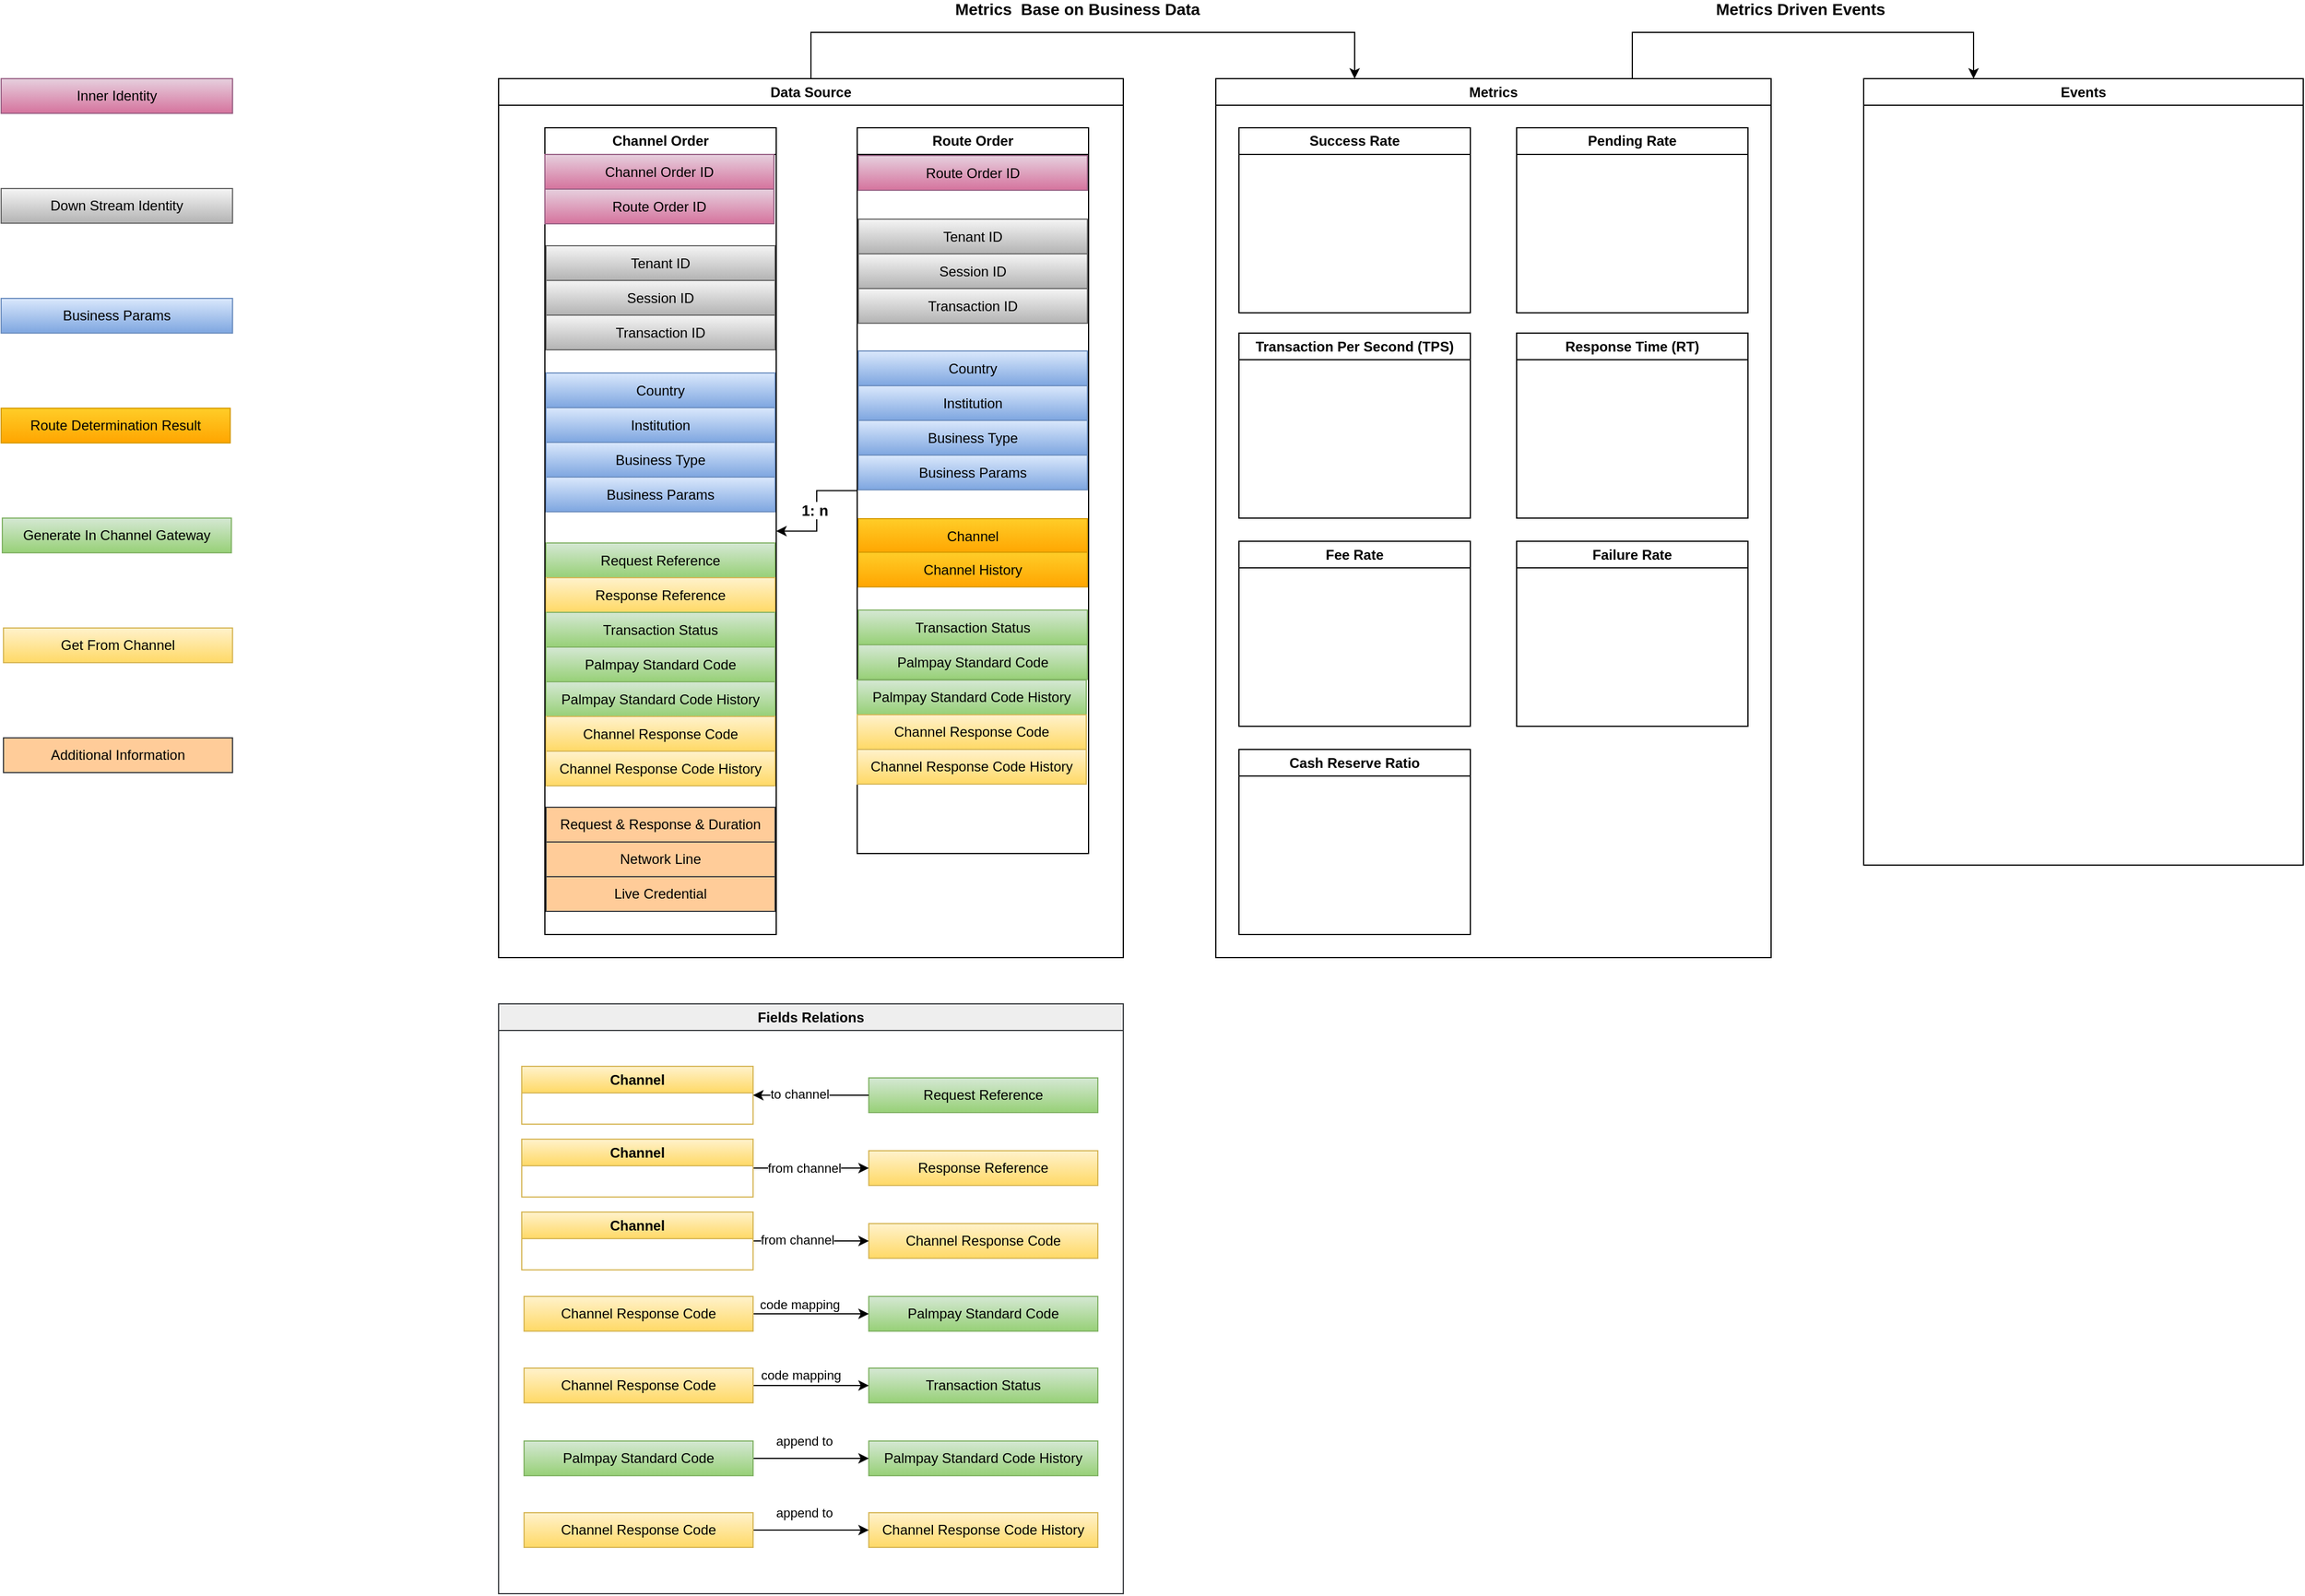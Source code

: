 <mxfile version="22.1.7" type="github">
  <diagram name="Page-1" id="mMLUF2c-9hiYjJC7ud2A">
    <mxGraphModel dx="3163" dy="832" grid="1" gridSize="10" guides="1" tooltips="1" connect="1" arrows="1" fold="1" page="1" pageScale="1" pageWidth="827" pageHeight="1169" math="0" shadow="0">
      <root>
        <mxCell id="0" />
        <mxCell id="1" parent="0" />
        <mxCell id="2wrgwD4EROoARU3xgVhD-43" value="Down Stream Identity" style="rounded=0;whiteSpace=wrap;html=1;fillColor=#f5f5f5;gradientColor=#b3b3b3;strokeColor=#666666;" vertex="1" parent="1">
          <mxGeometry x="-1010" y="175" width="200" height="30" as="geometry" />
        </mxCell>
        <mxCell id="2wrgwD4EROoARU3xgVhD-44" value="Inner Identity" style="rounded=0;whiteSpace=wrap;html=1;fillColor=#e6d0de;gradientColor=#d5739d;strokeColor=#996185;" vertex="1" parent="1">
          <mxGeometry x="-1010" y="80" width="200" height="30" as="geometry" />
        </mxCell>
        <mxCell id="2wrgwD4EROoARU3xgVhD-45" value="Business Params" style="rounded=0;whiteSpace=wrap;html=1;fillColor=#dae8fc;gradientColor=#7ea6e0;strokeColor=#6c8ebf;" vertex="1" parent="1">
          <mxGeometry x="-1010" y="270" width="200" height="30" as="geometry" />
        </mxCell>
        <mxCell id="2wrgwD4EROoARU3xgVhD-93" style="edgeStyle=orthogonalEdgeStyle;rounded=0;orthogonalLoop=1;jettySize=auto;html=1;entryX=0.25;entryY=0;entryDx=0;entryDy=0;exitX=0.5;exitY=0;exitDx=0;exitDy=0;" edge="1" parent="1" source="2wrgwD4EROoARU3xgVhD-46" target="2wrgwD4EROoARU3xgVhD-91">
          <mxGeometry relative="1" as="geometry">
            <Array as="points">
              <mxPoint x="-310" y="40" />
              <mxPoint x="160" y="40" />
            </Array>
          </mxGeometry>
        </mxCell>
        <mxCell id="2wrgwD4EROoARU3xgVhD-95" value="Metrics&amp;nbsp; Base on Business Data" style="edgeLabel;html=1;align=center;verticalAlign=middle;resizable=0;points=[];fontStyle=1;fontSize=14;" vertex="1" connectable="0" parent="2wrgwD4EROoARU3xgVhD-93">
          <mxGeometry x="-0.052" y="3" relative="1" as="geometry">
            <mxPoint x="9" y="-17" as="offset" />
          </mxGeometry>
        </mxCell>
        <mxCell id="2wrgwD4EROoARU3xgVhD-46" value="Data Source" style="swimlane;whiteSpace=wrap;html=1;" vertex="1" parent="1">
          <mxGeometry x="-580" y="80" width="540" height="760" as="geometry" />
        </mxCell>
        <mxCell id="2wrgwD4EROoARU3xgVhD-4" value="Route Order" style="swimlane;whiteSpace=wrap;html=1;" vertex="1" parent="2wrgwD4EROoARU3xgVhD-46">
          <mxGeometry x="310" y="42.5" width="200" height="627.5" as="geometry" />
        </mxCell>
        <mxCell id="2wrgwD4EROoARU3xgVhD-20" value="Palmpay Standard Code History" style="rounded=0;whiteSpace=wrap;html=1;fillColor=#d5e8d4;gradientColor=#97d077;strokeColor=#82b366;" vertex="1" parent="2wrgwD4EROoARU3xgVhD-4">
          <mxGeometry y="477.5" width="198" height="30" as="geometry" />
        </mxCell>
        <mxCell id="2wrgwD4EROoARU3xgVhD-17" value="Channel Response Code" style="rounded=0;whiteSpace=wrap;html=1;fillColor=#fff2cc;gradientColor=#ffd966;strokeColor=#d6b656;" vertex="1" parent="2wrgwD4EROoARU3xgVhD-4">
          <mxGeometry y="507.5" width="198" height="30" as="geometry" />
        </mxCell>
        <mxCell id="2wrgwD4EROoARU3xgVhD-21" value="Channel Response Code History" style="rounded=0;whiteSpace=wrap;html=1;fillColor=#fff2cc;gradientColor=#ffd966;strokeColor=#d6b656;" vertex="1" parent="2wrgwD4EROoARU3xgVhD-4">
          <mxGeometry y="537.5" width="198" height="30" as="geometry" />
        </mxCell>
        <mxCell id="2wrgwD4EROoARU3xgVhD-37" value="Route Order ID" style="rounded=0;whiteSpace=wrap;html=1;fillColor=#e6d0de;gradientColor=#d5739d;strokeColor=#996185;" vertex="1" parent="2wrgwD4EROoARU3xgVhD-4">
          <mxGeometry x="1" y="24" width="198" height="30" as="geometry" />
        </mxCell>
        <mxCell id="2wrgwD4EROoARU3xgVhD-8" value="Tenant ID" style="rounded=0;whiteSpace=wrap;html=1;fillColor=#f5f5f5;gradientColor=#b3b3b3;strokeColor=#666666;" vertex="1" parent="2wrgwD4EROoARU3xgVhD-4">
          <mxGeometry x="1" y="79" width="198" height="30" as="geometry" />
        </mxCell>
        <mxCell id="2wrgwD4EROoARU3xgVhD-9" value="Session ID" style="rounded=0;whiteSpace=wrap;html=1;fillColor=#f5f5f5;gradientColor=#b3b3b3;strokeColor=#666666;" vertex="1" parent="2wrgwD4EROoARU3xgVhD-4">
          <mxGeometry x="1" y="109" width="198" height="30" as="geometry" />
        </mxCell>
        <mxCell id="2wrgwD4EROoARU3xgVhD-12" value="Transaction ID" style="rounded=0;whiteSpace=wrap;html=1;fillColor=#f5f5f5;gradientColor=#b3b3b3;strokeColor=#666666;" vertex="1" parent="2wrgwD4EROoARU3xgVhD-4">
          <mxGeometry x="1" y="139" width="198" height="30" as="geometry" />
        </mxCell>
        <mxCell id="2wrgwD4EROoARU3xgVhD-10" value="Country" style="rounded=0;whiteSpace=wrap;html=1;fillColor=#dae8fc;gradientColor=#7ea6e0;strokeColor=#6c8ebf;" vertex="1" parent="2wrgwD4EROoARU3xgVhD-4">
          <mxGeometry x="1" y="193" width="198" height="30" as="geometry" />
        </mxCell>
        <mxCell id="2wrgwD4EROoARU3xgVhD-11" value="Institution" style="rounded=0;whiteSpace=wrap;html=1;fillColor=#dae8fc;gradientColor=#7ea6e0;strokeColor=#6c8ebf;" vertex="1" parent="2wrgwD4EROoARU3xgVhD-4">
          <mxGeometry x="1" y="223" width="198" height="30" as="geometry" />
        </mxCell>
        <mxCell id="2wrgwD4EROoARU3xgVhD-13" value="Business Type" style="rounded=0;whiteSpace=wrap;html=1;fillColor=#dae8fc;gradientColor=#7ea6e0;strokeColor=#6c8ebf;" vertex="1" parent="2wrgwD4EROoARU3xgVhD-4">
          <mxGeometry x="1" y="253" width="198" height="30" as="geometry" />
        </mxCell>
        <mxCell id="2wrgwD4EROoARU3xgVhD-28" value="Business Params" style="rounded=0;whiteSpace=wrap;html=1;fillColor=#dae8fc;gradientColor=#7ea6e0;strokeColor=#6c8ebf;" vertex="1" parent="2wrgwD4EROoARU3xgVhD-4">
          <mxGeometry x="1" y="283" width="198" height="30" as="geometry" />
        </mxCell>
        <mxCell id="2wrgwD4EROoARU3xgVhD-14" value="Channel" style="rounded=0;whiteSpace=wrap;html=1;fillColor=#ffcd28;gradientColor=#ffa500;strokeColor=#d79b00;" vertex="1" parent="2wrgwD4EROoARU3xgVhD-4">
          <mxGeometry x="1" y="338" width="198" height="30" as="geometry" />
        </mxCell>
        <mxCell id="2wrgwD4EROoARU3xgVhD-18" value="Channel History" style="rounded=0;whiteSpace=wrap;html=1;fillColor=#ffcd28;gradientColor=#ffa500;strokeColor=#d79b00;" vertex="1" parent="2wrgwD4EROoARU3xgVhD-4">
          <mxGeometry x="1" y="367" width="198" height="30" as="geometry" />
        </mxCell>
        <mxCell id="2wrgwD4EROoARU3xgVhD-15" value="Transaction Status" style="rounded=0;whiteSpace=wrap;html=1;fillColor=#d5e8d4;gradientColor=#97d077;strokeColor=#82b366;" vertex="1" parent="2wrgwD4EROoARU3xgVhD-4">
          <mxGeometry x="1" y="417" width="198" height="30" as="geometry" />
        </mxCell>
        <mxCell id="2wrgwD4EROoARU3xgVhD-16" value="Palmpay Standard Code" style="rounded=0;whiteSpace=wrap;html=1;fillColor=#d5e8d4;gradientColor=#97d077;strokeColor=#82b366;" vertex="1" parent="2wrgwD4EROoARU3xgVhD-4">
          <mxGeometry x="1" y="447" width="198" height="30" as="geometry" />
        </mxCell>
        <mxCell id="2wrgwD4EROoARU3xgVhD-5" value="Channel Order" style="swimlane;whiteSpace=wrap;html=1;" vertex="1" parent="2wrgwD4EROoARU3xgVhD-46">
          <mxGeometry x="40" y="42.5" width="200" height="697.5" as="geometry" />
        </mxCell>
        <mxCell id="2wrgwD4EROoARU3xgVhD-38" value="Channel Order ID" style="rounded=0;whiteSpace=wrap;html=1;fillColor=#e6d0de;gradientColor=#d5739d;strokeColor=#996185;" vertex="1" parent="2wrgwD4EROoARU3xgVhD-5">
          <mxGeometry y="23" width="198" height="30" as="geometry" />
        </mxCell>
        <mxCell id="2wrgwD4EROoARU3xgVhD-40" value="Route Order ID" style="rounded=0;whiteSpace=wrap;html=1;fillColor=#e6d0de;gradientColor=#d5739d;strokeColor=#996185;" vertex="1" parent="2wrgwD4EROoARU3xgVhD-5">
          <mxGeometry y="53" width="198" height="30" as="geometry" />
        </mxCell>
        <mxCell id="2wrgwD4EROoARU3xgVhD-22" value="Tenant ID" style="rounded=0;whiteSpace=wrap;html=1;fillColor=#f5f5f5;gradientColor=#b3b3b3;strokeColor=#666666;" vertex="1" parent="2wrgwD4EROoARU3xgVhD-5">
          <mxGeometry x="1" y="102" width="198" height="30" as="geometry" />
        </mxCell>
        <mxCell id="2wrgwD4EROoARU3xgVhD-23" value="Session ID" style="rounded=0;whiteSpace=wrap;html=1;fillColor=#f5f5f5;gradientColor=#b3b3b3;strokeColor=#666666;" vertex="1" parent="2wrgwD4EROoARU3xgVhD-5">
          <mxGeometry x="1" y="132" width="198" height="30" as="geometry" />
        </mxCell>
        <mxCell id="2wrgwD4EROoARU3xgVhD-26" value="Transaction ID" style="rounded=0;whiteSpace=wrap;html=1;fillColor=#f5f5f5;gradientColor=#b3b3b3;strokeColor=#666666;" vertex="1" parent="2wrgwD4EROoARU3xgVhD-5">
          <mxGeometry x="1" y="162" width="198" height="30" as="geometry" />
        </mxCell>
        <mxCell id="2wrgwD4EROoARU3xgVhD-24" value="Country" style="rounded=0;whiteSpace=wrap;html=1;fillColor=#dae8fc;gradientColor=#7ea6e0;strokeColor=#6c8ebf;" vertex="1" parent="2wrgwD4EROoARU3xgVhD-5">
          <mxGeometry x="1" y="212" width="198" height="30" as="geometry" />
        </mxCell>
        <mxCell id="2wrgwD4EROoARU3xgVhD-25" value="Institution" style="rounded=0;whiteSpace=wrap;html=1;fillColor=#dae8fc;gradientColor=#7ea6e0;strokeColor=#6c8ebf;" vertex="1" parent="2wrgwD4EROoARU3xgVhD-5">
          <mxGeometry x="1" y="242" width="198" height="30" as="geometry" />
        </mxCell>
        <mxCell id="2wrgwD4EROoARU3xgVhD-27" value="Business Type" style="rounded=0;whiteSpace=wrap;html=1;fillColor=#dae8fc;gradientColor=#7ea6e0;strokeColor=#6c8ebf;" vertex="1" parent="2wrgwD4EROoARU3xgVhD-5">
          <mxGeometry x="1" y="272" width="198" height="30" as="geometry" />
        </mxCell>
        <mxCell id="2wrgwD4EROoARU3xgVhD-36" value="Business Params" style="rounded=0;whiteSpace=wrap;html=1;fillColor=#dae8fc;gradientColor=#7ea6e0;strokeColor=#6c8ebf;" vertex="1" parent="2wrgwD4EROoARU3xgVhD-5">
          <mxGeometry x="1" y="302" width="198" height="30" as="geometry" />
        </mxCell>
        <mxCell id="2wrgwD4EROoARU3xgVhD-41" value="Request Reference" style="rounded=0;whiteSpace=wrap;html=1;fillColor=#d5e8d4;gradientColor=#97d077;strokeColor=#82b366;" vertex="1" parent="2wrgwD4EROoARU3xgVhD-5">
          <mxGeometry x="1" y="359" width="198" height="30" as="geometry" />
        </mxCell>
        <mxCell id="2wrgwD4EROoARU3xgVhD-42" value="Response Reference" style="rounded=0;whiteSpace=wrap;html=1;fillColor=#fff2cc;gradientColor=#ffd966;strokeColor=#d6b656;" vertex="1" parent="2wrgwD4EROoARU3xgVhD-5">
          <mxGeometry x="1" y="389" width="198" height="30" as="geometry" />
        </mxCell>
        <mxCell id="2wrgwD4EROoARU3xgVhD-32" value="Transaction Status" style="rounded=0;whiteSpace=wrap;html=1;fillColor=#d5e8d4;gradientColor=#97d077;strokeColor=#82b366;" vertex="1" parent="2wrgwD4EROoARU3xgVhD-5">
          <mxGeometry x="1" y="419" width="198" height="30" as="geometry" />
        </mxCell>
        <mxCell id="2wrgwD4EROoARU3xgVhD-33" value="Palmpay Standard Code" style="rounded=0;whiteSpace=wrap;html=1;fillColor=#d5e8d4;gradientColor=#97d077;strokeColor=#82b366;" vertex="1" parent="2wrgwD4EROoARU3xgVhD-5">
          <mxGeometry x="1" y="449" width="198" height="30" as="geometry" />
        </mxCell>
        <mxCell id="2wrgwD4EROoARU3xgVhD-87" value="Palmpay Standard Code History" style="rounded=0;whiteSpace=wrap;html=1;fillColor=#d5e8d4;gradientColor=#97d077;strokeColor=#82b366;" vertex="1" parent="2wrgwD4EROoARU3xgVhD-5">
          <mxGeometry x="1" y="479" width="198" height="30" as="geometry" />
        </mxCell>
        <mxCell id="2wrgwD4EROoARU3xgVhD-34" value="Channel Response Code" style="rounded=0;whiteSpace=wrap;html=1;fillColor=#fff2cc;gradientColor=#ffd966;strokeColor=#d6b656;" vertex="1" parent="2wrgwD4EROoARU3xgVhD-5">
          <mxGeometry x="1" y="509" width="198" height="30" as="geometry" />
        </mxCell>
        <mxCell id="2wrgwD4EROoARU3xgVhD-31" value="Channel Response Code History" style="rounded=0;whiteSpace=wrap;html=1;fillColor=#fff2cc;gradientColor=#ffd966;strokeColor=#d6b656;" vertex="1" parent="2wrgwD4EROoARU3xgVhD-5">
          <mxGeometry x="1" y="539" width="198" height="30" as="geometry" />
        </mxCell>
        <mxCell id="2wrgwD4EROoARU3xgVhD-118" value="Request &amp;amp; Response &amp;amp; Duration" style="rounded=0;whiteSpace=wrap;html=1;fillColor=#ffcc99;strokeColor=#36393d;" vertex="1" parent="2wrgwD4EROoARU3xgVhD-5">
          <mxGeometry x="1" y="587.5" width="198" height="30" as="geometry" />
        </mxCell>
        <mxCell id="2wrgwD4EROoARU3xgVhD-119" value="Network Line" style="rounded=0;whiteSpace=wrap;html=1;fillColor=#ffcc99;strokeColor=#36393d;" vertex="1" parent="2wrgwD4EROoARU3xgVhD-5">
          <mxGeometry x="1" y="617.5" width="198" height="30" as="geometry" />
        </mxCell>
        <mxCell id="2wrgwD4EROoARU3xgVhD-139" value="Live Credential" style="rounded=0;whiteSpace=wrap;html=1;fillColor=#ffcc99;strokeColor=#36393d;" vertex="1" parent="2wrgwD4EROoARU3xgVhD-5">
          <mxGeometry x="1" y="647.5" width="198" height="30" as="geometry" />
        </mxCell>
        <mxCell id="2wrgwD4EROoARU3xgVhD-6" style="edgeStyle=orthogonalEdgeStyle;rounded=0;orthogonalLoop=1;jettySize=auto;html=1;entryX=1;entryY=0.5;entryDx=0;entryDy=0;" edge="1" parent="2wrgwD4EROoARU3xgVhD-46" source="2wrgwD4EROoARU3xgVhD-4" target="2wrgwD4EROoARU3xgVhD-5">
          <mxGeometry relative="1" as="geometry" />
        </mxCell>
        <mxCell id="2wrgwD4EROoARU3xgVhD-7" value="1: n" style="edgeLabel;html=1;align=center;verticalAlign=middle;resizable=0;points=[];fontStyle=1;fontSize=13;" vertex="1" connectable="0" parent="2wrgwD4EROoARU3xgVhD-6">
          <mxGeometry x="-0.032" y="-2" relative="1" as="geometry">
            <mxPoint as="offset" />
          </mxGeometry>
        </mxCell>
        <mxCell id="2wrgwD4EROoARU3xgVhD-85" value="Fields Relations" style="swimlane;whiteSpace=wrap;html=1;fillColor=#eeeeee;strokeColor=#36393d;" vertex="1" parent="1">
          <mxGeometry x="-580" y="880" width="540" height="510" as="geometry" />
        </mxCell>
        <mxCell id="2wrgwD4EROoARU3xgVhD-53" value="Palmpay Standard Code History" style="rounded=0;whiteSpace=wrap;html=1;fillColor=#d5e8d4;gradientColor=#97d077;strokeColor=#82b366;" vertex="1" parent="2wrgwD4EROoARU3xgVhD-85">
          <mxGeometry x="320" y="378" width="198" height="30" as="geometry" />
        </mxCell>
        <mxCell id="2wrgwD4EROoARU3xgVhD-55" value="Channel Response Code History" style="rounded=0;whiteSpace=wrap;html=1;fillColor=#fff2cc;gradientColor=#ffd966;strokeColor=#d6b656;" vertex="1" parent="2wrgwD4EROoARU3xgVhD-85">
          <mxGeometry x="320" y="440" width="198" height="30" as="geometry" />
        </mxCell>
        <mxCell id="2wrgwD4EROoARU3xgVhD-56" value="Transaction Status" style="rounded=0;whiteSpace=wrap;html=1;fillColor=#d5e8d4;gradientColor=#97d077;strokeColor=#82b366;" vertex="1" parent="2wrgwD4EROoARU3xgVhD-85">
          <mxGeometry x="320" y="315" width="198" height="30" as="geometry" />
        </mxCell>
        <mxCell id="2wrgwD4EROoARU3xgVhD-57" value="Palmpay Standard Code" style="rounded=0;whiteSpace=wrap;html=1;fillColor=#d5e8d4;gradientColor=#97d077;strokeColor=#82b366;" vertex="1" parent="2wrgwD4EROoARU3xgVhD-85">
          <mxGeometry x="320" y="253" width="198" height="30" as="geometry" />
        </mxCell>
        <mxCell id="2wrgwD4EROoARU3xgVhD-58" value="Channel Response Code" style="rounded=0;whiteSpace=wrap;html=1;fillColor=#fff2cc;gradientColor=#ffd966;strokeColor=#d6b656;" vertex="1" parent="2wrgwD4EROoARU3xgVhD-85">
          <mxGeometry x="320" y="190" width="198" height="30" as="geometry" />
        </mxCell>
        <mxCell id="2wrgwD4EROoARU3xgVhD-59" value="Request Reference" style="rounded=0;whiteSpace=wrap;html=1;fillColor=#d5e8d4;gradientColor=#97d077;strokeColor=#82b366;" vertex="1" parent="2wrgwD4EROoARU3xgVhD-85">
          <mxGeometry x="320" y="64" width="198" height="30" as="geometry" />
        </mxCell>
        <mxCell id="2wrgwD4EROoARU3xgVhD-60" value="Response Reference" style="rounded=0;whiteSpace=wrap;html=1;fillColor=#fff2cc;gradientColor=#ffd966;strokeColor=#d6b656;" vertex="1" parent="2wrgwD4EROoARU3xgVhD-85">
          <mxGeometry x="320" y="127" width="198" height="30" as="geometry" />
        </mxCell>
        <mxCell id="2wrgwD4EROoARU3xgVhD-61" value="Channel" style="swimlane;whiteSpace=wrap;html=1;fillColor=#fff2cc;gradientColor=#ffd966;strokeColor=#d6b656;" vertex="1" parent="2wrgwD4EROoARU3xgVhD-85">
          <mxGeometry x="20" y="54" width="200" height="50" as="geometry" />
        </mxCell>
        <mxCell id="2wrgwD4EROoARU3xgVhD-62" style="edgeStyle=orthogonalEdgeStyle;rounded=0;orthogonalLoop=1;jettySize=auto;html=1;entryX=1;entryY=0.5;entryDx=0;entryDy=0;" edge="1" parent="2wrgwD4EROoARU3xgVhD-85" source="2wrgwD4EROoARU3xgVhD-59" target="2wrgwD4EROoARU3xgVhD-61">
          <mxGeometry relative="1" as="geometry" />
        </mxCell>
        <mxCell id="2wrgwD4EROoARU3xgVhD-67" value="to channel" style="edgeLabel;html=1;align=center;verticalAlign=middle;resizable=0;points=[];" vertex="1" connectable="0" parent="2wrgwD4EROoARU3xgVhD-62">
          <mxGeometry x="0.199" y="-1" relative="1" as="geometry">
            <mxPoint as="offset" />
          </mxGeometry>
        </mxCell>
        <mxCell id="2wrgwD4EROoARU3xgVhD-64" style="edgeStyle=orthogonalEdgeStyle;rounded=0;orthogonalLoop=1;jettySize=auto;html=1;entryX=0;entryY=0.5;entryDx=0;entryDy=0;" edge="1" parent="2wrgwD4EROoARU3xgVhD-85" source="2wrgwD4EROoARU3xgVhD-63" target="2wrgwD4EROoARU3xgVhD-60">
          <mxGeometry relative="1" as="geometry" />
        </mxCell>
        <mxCell id="2wrgwD4EROoARU3xgVhD-68" value="from channel" style="edgeLabel;html=1;align=center;verticalAlign=middle;resizable=0;points=[];" vertex="1" connectable="0" parent="2wrgwD4EROoARU3xgVhD-64">
          <mxGeometry x="-0.221" y="-2" relative="1" as="geometry">
            <mxPoint x="5" y="-2" as="offset" />
          </mxGeometry>
        </mxCell>
        <mxCell id="2wrgwD4EROoARU3xgVhD-63" value="Channel" style="swimlane;whiteSpace=wrap;html=1;fillColor=#fff2cc;gradientColor=#ffd966;strokeColor=#d6b656;" vertex="1" parent="2wrgwD4EROoARU3xgVhD-85">
          <mxGeometry x="20" y="117" width="200" height="50" as="geometry" />
        </mxCell>
        <mxCell id="2wrgwD4EROoARU3xgVhD-66" style="edgeStyle=orthogonalEdgeStyle;rounded=0;orthogonalLoop=1;jettySize=auto;html=1;entryX=0;entryY=0.5;entryDx=0;entryDy=0;" edge="1" parent="2wrgwD4EROoARU3xgVhD-85" source="2wrgwD4EROoARU3xgVhD-65" target="2wrgwD4EROoARU3xgVhD-58">
          <mxGeometry relative="1" as="geometry" />
        </mxCell>
        <mxCell id="2wrgwD4EROoARU3xgVhD-72" value="from channel" style="edgeLabel;html=1;align=center;verticalAlign=middle;resizable=0;points=[];" vertex="1" connectable="0" parent="2wrgwD4EROoARU3xgVhD-66">
          <mxGeometry x="-0.243" y="1" relative="1" as="geometry">
            <mxPoint as="offset" />
          </mxGeometry>
        </mxCell>
        <mxCell id="2wrgwD4EROoARU3xgVhD-65" value="Channel" style="swimlane;whiteSpace=wrap;html=1;fillColor=#fff2cc;gradientColor=#ffd966;strokeColor=#d6b656;" vertex="1" parent="2wrgwD4EROoARU3xgVhD-85">
          <mxGeometry x="20" y="180" width="200" height="50" as="geometry" />
        </mxCell>
        <mxCell id="2wrgwD4EROoARU3xgVhD-70" style="edgeStyle=orthogonalEdgeStyle;rounded=0;orthogonalLoop=1;jettySize=auto;html=1;entryX=0;entryY=0.5;entryDx=0;entryDy=0;" edge="1" parent="2wrgwD4EROoARU3xgVhD-85" source="2wrgwD4EROoARU3xgVhD-69" target="2wrgwD4EROoARU3xgVhD-57">
          <mxGeometry relative="1" as="geometry" />
        </mxCell>
        <mxCell id="2wrgwD4EROoARU3xgVhD-71" value="code mapping" style="edgeLabel;html=1;align=center;verticalAlign=middle;resizable=0;points=[];" vertex="1" connectable="0" parent="2wrgwD4EROoARU3xgVhD-70">
          <mxGeometry x="-0.199" y="-1" relative="1" as="geometry">
            <mxPoint y="-9" as="offset" />
          </mxGeometry>
        </mxCell>
        <mxCell id="2wrgwD4EROoARU3xgVhD-69" value="Channel Response Code" style="rounded=0;whiteSpace=wrap;html=1;fillColor=#fff2cc;gradientColor=#ffd966;strokeColor=#d6b656;" vertex="1" parent="2wrgwD4EROoARU3xgVhD-85">
          <mxGeometry x="22" y="253" width="198" height="30" as="geometry" />
        </mxCell>
        <mxCell id="2wrgwD4EROoARU3xgVhD-74" style="edgeStyle=orthogonalEdgeStyle;rounded=0;orthogonalLoop=1;jettySize=auto;html=1;entryX=0;entryY=0.5;entryDx=0;entryDy=0;" edge="1" parent="2wrgwD4EROoARU3xgVhD-85" source="2wrgwD4EROoARU3xgVhD-73" target="2wrgwD4EROoARU3xgVhD-56">
          <mxGeometry relative="1" as="geometry" />
        </mxCell>
        <mxCell id="2wrgwD4EROoARU3xgVhD-75" value="code mapping" style="edgeLabel;html=1;align=center;verticalAlign=middle;resizable=0;points=[];" vertex="1" connectable="0" parent="2wrgwD4EROoARU3xgVhD-74">
          <mxGeometry x="-0.166" y="2" relative="1" as="geometry">
            <mxPoint x="-1" y="-7" as="offset" />
          </mxGeometry>
        </mxCell>
        <mxCell id="2wrgwD4EROoARU3xgVhD-73" value="Channel Response Code" style="rounded=0;whiteSpace=wrap;html=1;fillColor=#fff2cc;gradientColor=#ffd966;strokeColor=#d6b656;" vertex="1" parent="2wrgwD4EROoARU3xgVhD-85">
          <mxGeometry x="22" y="315" width="198" height="30" as="geometry" />
        </mxCell>
        <mxCell id="2wrgwD4EROoARU3xgVhD-77" style="edgeStyle=orthogonalEdgeStyle;rounded=0;orthogonalLoop=1;jettySize=auto;html=1;entryX=0;entryY=0.5;entryDx=0;entryDy=0;" edge="1" parent="2wrgwD4EROoARU3xgVhD-85" source="2wrgwD4EROoARU3xgVhD-76" target="2wrgwD4EROoARU3xgVhD-53">
          <mxGeometry relative="1" as="geometry" />
        </mxCell>
        <mxCell id="2wrgwD4EROoARU3xgVhD-78" value="append to" style="edgeLabel;html=1;align=center;verticalAlign=middle;resizable=0;points=[];" vertex="1" connectable="0" parent="2wrgwD4EROoARU3xgVhD-77">
          <mxGeometry x="-0.221" y="-1" relative="1" as="geometry">
            <mxPoint x="5" y="-16" as="offset" />
          </mxGeometry>
        </mxCell>
        <mxCell id="2wrgwD4EROoARU3xgVhD-76" value="Palmpay Standard Code" style="rounded=0;whiteSpace=wrap;html=1;fillColor=#d5e8d4;gradientColor=#97d077;strokeColor=#82b366;" vertex="1" parent="2wrgwD4EROoARU3xgVhD-85">
          <mxGeometry x="22" y="378" width="198" height="30" as="geometry" />
        </mxCell>
        <mxCell id="2wrgwD4EROoARU3xgVhD-83" style="edgeStyle=orthogonalEdgeStyle;rounded=0;orthogonalLoop=1;jettySize=auto;html=1;entryX=0;entryY=0.5;entryDx=0;entryDy=0;" edge="1" parent="2wrgwD4EROoARU3xgVhD-85" source="2wrgwD4EROoARU3xgVhD-82" target="2wrgwD4EROoARU3xgVhD-55">
          <mxGeometry relative="1" as="geometry" />
        </mxCell>
        <mxCell id="2wrgwD4EROoARU3xgVhD-84" value="append to" style="edgeLabel;html=1;align=center;verticalAlign=middle;resizable=0;points=[];" vertex="1" connectable="0" parent="2wrgwD4EROoARU3xgVhD-83">
          <mxGeometry x="-0.199" y="3" relative="1" as="geometry">
            <mxPoint x="4" y="-12" as="offset" />
          </mxGeometry>
        </mxCell>
        <mxCell id="2wrgwD4EROoARU3xgVhD-82" value="Channel Response Code" style="rounded=0;whiteSpace=wrap;html=1;fillColor=#fff2cc;gradientColor=#ffd966;strokeColor=#d6b656;" vertex="1" parent="2wrgwD4EROoARU3xgVhD-85">
          <mxGeometry x="22" y="440" width="198" height="30" as="geometry" />
        </mxCell>
        <mxCell id="2wrgwD4EROoARU3xgVhD-86" value="Route Determination Result" style="rounded=0;whiteSpace=wrap;html=1;fillColor=#ffcd28;gradientColor=#ffa500;strokeColor=#d79b00;" vertex="1" parent="1">
          <mxGeometry x="-1010" y="365" width="198" height="30" as="geometry" />
        </mxCell>
        <mxCell id="2wrgwD4EROoARU3xgVhD-89" value="Generate In Channel Gateway" style="rounded=0;whiteSpace=wrap;html=1;fillColor=#d5e8d4;gradientColor=#97d077;strokeColor=#82b366;" vertex="1" parent="1">
          <mxGeometry x="-1009" y="460" width="198" height="30" as="geometry" />
        </mxCell>
        <mxCell id="2wrgwD4EROoARU3xgVhD-90" value="Get From Channel" style="rounded=0;whiteSpace=wrap;html=1;fillColor=#fff2cc;gradientColor=#ffd966;strokeColor=#d6b656;" vertex="1" parent="1">
          <mxGeometry x="-1008" y="555" width="198" height="30" as="geometry" />
        </mxCell>
        <mxCell id="2wrgwD4EROoARU3xgVhD-94" style="edgeStyle=orthogonalEdgeStyle;rounded=0;orthogonalLoop=1;jettySize=auto;html=1;entryX=0.25;entryY=0;entryDx=0;entryDy=0;exitX=0.75;exitY=0;exitDx=0;exitDy=0;" edge="1" parent="1" source="2wrgwD4EROoARU3xgVhD-91" target="2wrgwD4EROoARU3xgVhD-92">
          <mxGeometry relative="1" as="geometry">
            <Array as="points">
              <mxPoint x="400" y="40" />
              <mxPoint x="695" y="40" />
            </Array>
          </mxGeometry>
        </mxCell>
        <mxCell id="2wrgwD4EROoARU3xgVhD-96" value="Metrics Driven Events" style="edgeLabel;html=1;align=center;verticalAlign=middle;resizable=0;points=[];fontStyle=1;fontSize=14;" vertex="1" connectable="0" parent="2wrgwD4EROoARU3xgVhD-94">
          <mxGeometry x="-0.013" y="4" relative="1" as="geometry">
            <mxPoint y="-16" as="offset" />
          </mxGeometry>
        </mxCell>
        <mxCell id="2wrgwD4EROoARU3xgVhD-91" value="Metrics" style="swimlane;whiteSpace=wrap;html=1;" vertex="1" parent="1">
          <mxGeometry x="40" y="80" width="480" height="760" as="geometry" />
        </mxCell>
        <mxCell id="2wrgwD4EROoARU3xgVhD-97" value="Success Rate" style="swimlane;whiteSpace=wrap;html=1;" vertex="1" parent="2wrgwD4EROoARU3xgVhD-91">
          <mxGeometry x="20" y="42.5" width="200" height="160" as="geometry" />
        </mxCell>
        <mxCell id="2wrgwD4EROoARU3xgVhD-98" value="Pending Rate" style="swimlane;whiteSpace=wrap;html=1;" vertex="1" parent="2wrgwD4EROoARU3xgVhD-91">
          <mxGeometry x="260" y="42.5" width="200" height="160" as="geometry" />
        </mxCell>
        <mxCell id="2wrgwD4EROoARU3xgVhD-99" value="Transaction Per Second (TPS)" style="swimlane;whiteSpace=wrap;html=1;" vertex="1" parent="2wrgwD4EROoARU3xgVhD-91">
          <mxGeometry x="20" y="220" width="200" height="160" as="geometry" />
        </mxCell>
        <mxCell id="2wrgwD4EROoARU3xgVhD-100" value="Response Time (RT)" style="swimlane;whiteSpace=wrap;html=1;" vertex="1" parent="2wrgwD4EROoARU3xgVhD-91">
          <mxGeometry x="260" y="220" width="200" height="160" as="geometry" />
        </mxCell>
        <mxCell id="2wrgwD4EROoARU3xgVhD-141" value="Fee Rate" style="swimlane;whiteSpace=wrap;html=1;" vertex="1" parent="2wrgwD4EROoARU3xgVhD-91">
          <mxGeometry x="20" y="400" width="200" height="160" as="geometry" />
        </mxCell>
        <mxCell id="2wrgwD4EROoARU3xgVhD-142" value="Failure Rate" style="swimlane;whiteSpace=wrap;html=1;" vertex="1" parent="2wrgwD4EROoARU3xgVhD-91">
          <mxGeometry x="260" y="400" width="200" height="160" as="geometry" />
        </mxCell>
        <mxCell id="2wrgwD4EROoARU3xgVhD-143" value="Cash Reserve Ratio" style="swimlane;whiteSpace=wrap;html=1;" vertex="1" parent="2wrgwD4EROoARU3xgVhD-91">
          <mxGeometry x="20" y="580" width="200" height="160" as="geometry" />
        </mxCell>
        <mxCell id="2wrgwD4EROoARU3xgVhD-92" value="Events" style="swimlane;whiteSpace=wrap;html=1;" vertex="1" parent="1">
          <mxGeometry x="600" y="80" width="380" height="680" as="geometry" />
        </mxCell>
        <mxCell id="2wrgwD4EROoARU3xgVhD-140" value="Additional Information" style="rounded=0;whiteSpace=wrap;html=1;fillColor=#ffcc99;strokeColor=#36393d;" vertex="1" parent="1">
          <mxGeometry x="-1008" y="650" width="198" height="30" as="geometry" />
        </mxCell>
      </root>
    </mxGraphModel>
  </diagram>
</mxfile>

